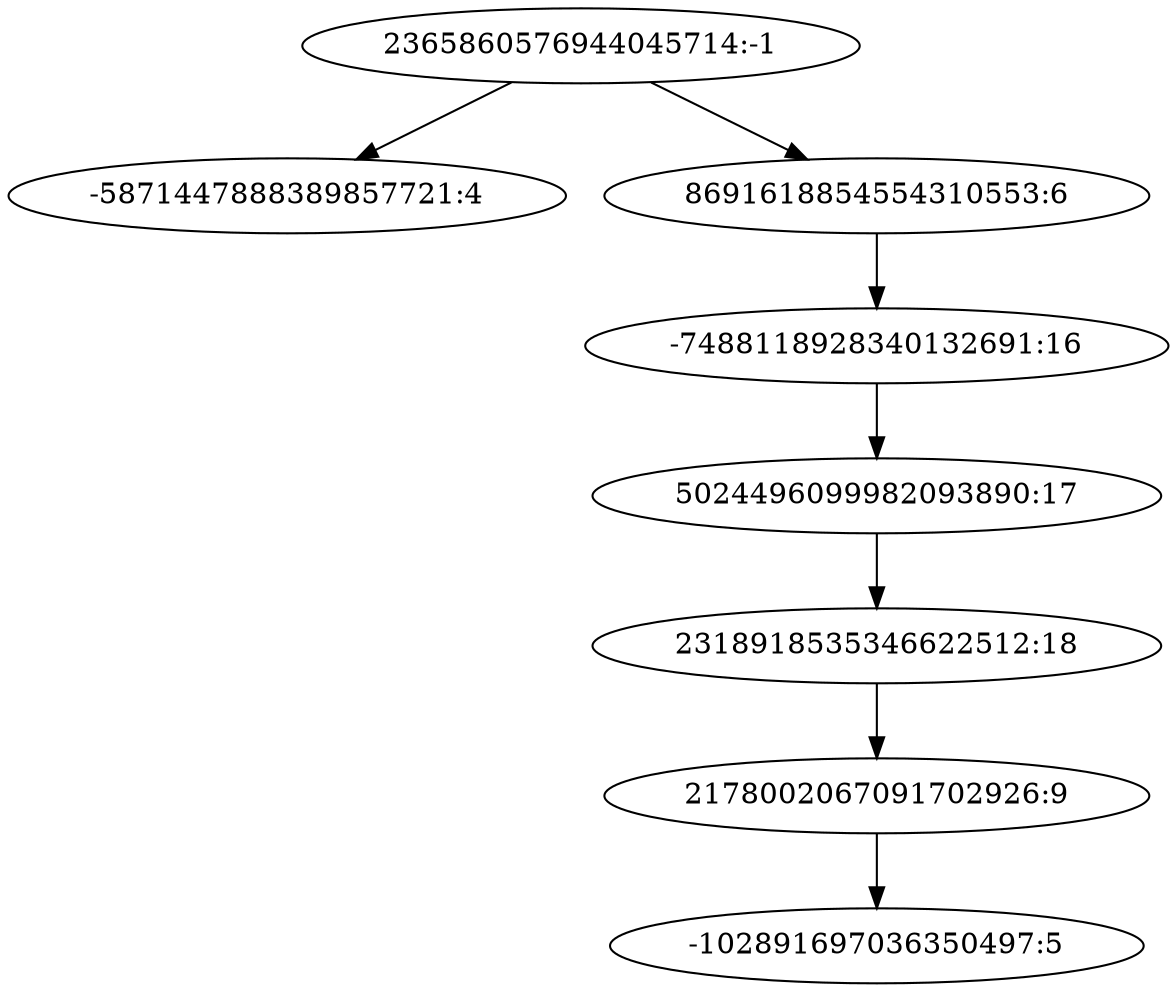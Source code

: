 digraph "plots/tree_4.dot" {
	0 [label="2365860576944045714:-1"]
	1 [label="-5871447888389857721:4"]
	2 [label="8691618854554310553:6"]
	3 [label="-7488118928340132691:16"]
	4 [label="5024496099982093890:17"]
	5 [label="2318918535346622512:18"]
	6 [label="2178002067091702926:9"]
	7 [label="-102891697036350497:5"]
	4 -> 5
	5 -> 6
	2 -> 3
	3 -> 4
	0 -> 2
	0 -> 1
	6 -> 7
}
